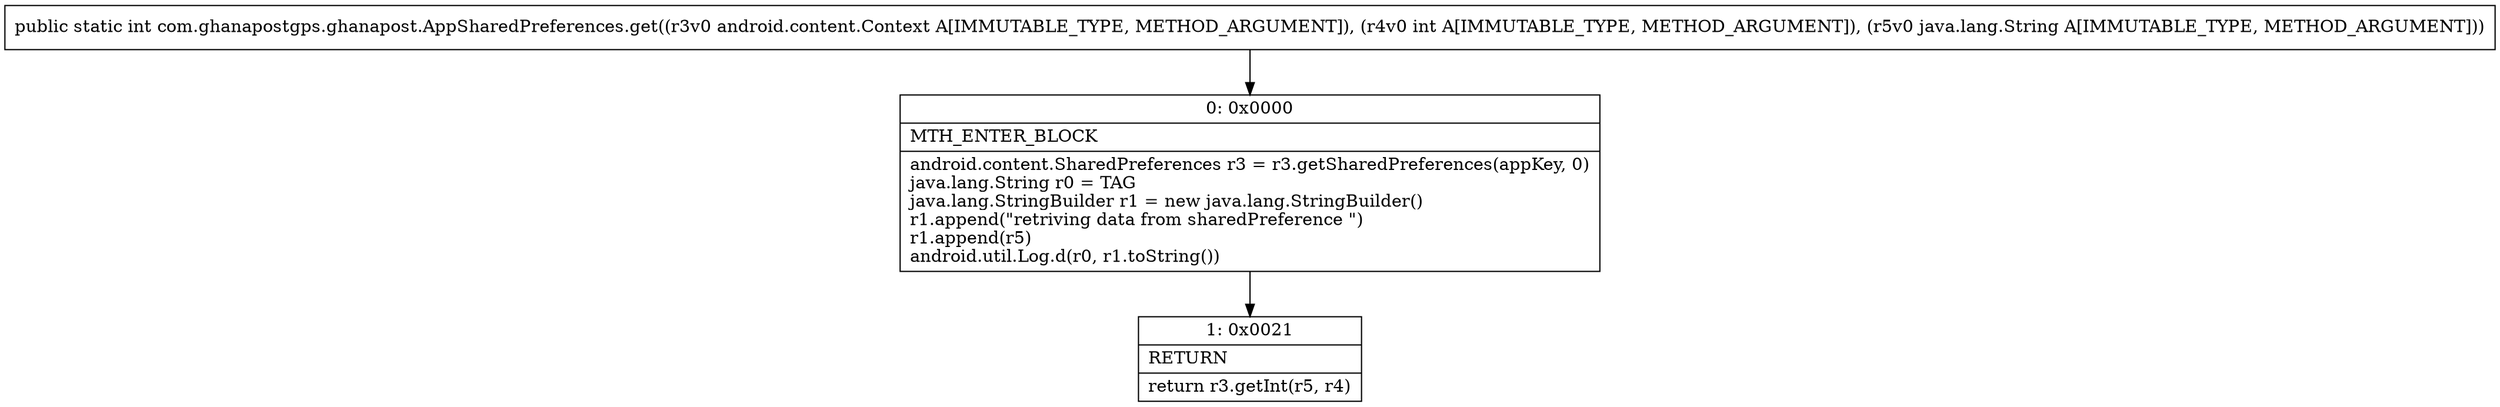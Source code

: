 digraph "CFG forcom.ghanapostgps.ghanapost.AppSharedPreferences.get(Landroid\/content\/Context;ILjava\/lang\/String;)I" {
Node_0 [shape=record,label="{0\:\ 0x0000|MTH_ENTER_BLOCK\l|android.content.SharedPreferences r3 = r3.getSharedPreferences(appKey, 0)\ljava.lang.String r0 = TAG\ljava.lang.StringBuilder r1 = new java.lang.StringBuilder()\lr1.append(\"retriving data from sharedPreference \")\lr1.append(r5)\landroid.util.Log.d(r0, r1.toString())\l}"];
Node_1 [shape=record,label="{1\:\ 0x0021|RETURN\l|return r3.getInt(r5, r4)\l}"];
MethodNode[shape=record,label="{public static int com.ghanapostgps.ghanapost.AppSharedPreferences.get((r3v0 android.content.Context A[IMMUTABLE_TYPE, METHOD_ARGUMENT]), (r4v0 int A[IMMUTABLE_TYPE, METHOD_ARGUMENT]), (r5v0 java.lang.String A[IMMUTABLE_TYPE, METHOD_ARGUMENT])) }"];
MethodNode -> Node_0;
Node_0 -> Node_1;
}

